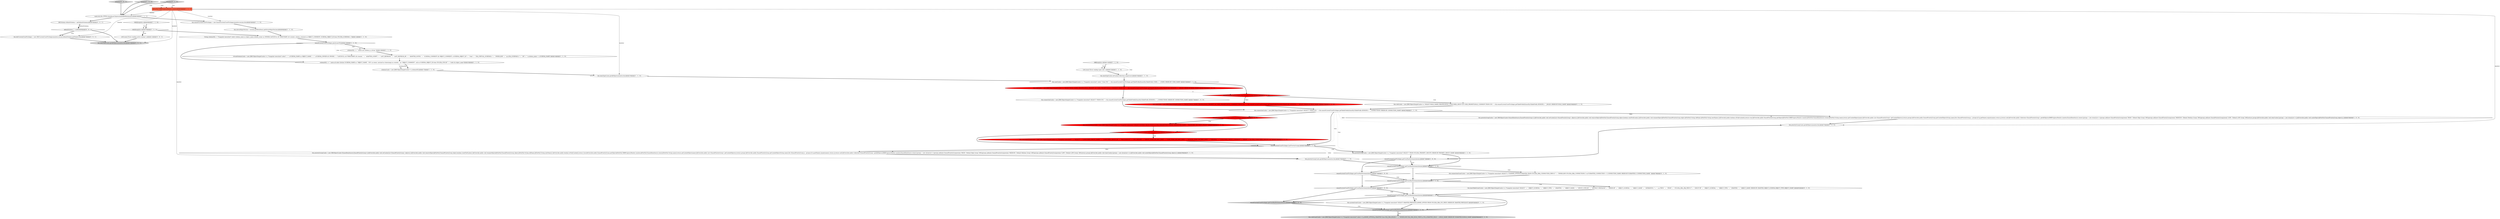 digraph {
16 [style = filled, label = "this.dataTypeCache.getAllObjects(monitor,this)@@@19@@@['1', '1', '0']", fillcolor = white, shape = ellipse image = "AAA0AAABBB1BBB"];
26 [style = filled, label = "exasolCurrentUserPrivileges.hasPriorityGroups()@@@35@@@['1', '1', '0']", fillcolor = white, shape = diamond image = "AAA0AAABBB1BBB"];
0 [style = filled, label = "this.priorityGroupCache = new JDBCObjectSimpleCache<>(,\"/*snapshot execution*/ SELECT * FROM SYS.EXA_PRIORITY_GROUPS ORDER BY PRIORITY_GROUP_NAME\")@@@36@@@['1', '1', '0']", fillcolor = white, shape = ellipse image = "AAA0AAABBB1BBB"];
31 [style = filled, label = "exasolCurrentUserPrivileges.getUserHasDictionaryAccess()@@@78@@@['1', '0', '0']", fillcolor = white, shape = diamond image = "AAA0AAABBB1BBB"];
42 [style = filled, label = "this.roleCache = new JDBCObjectSimpleCache<>(,\"SELECT ROLE_NAME,CREATED,ROLE_CONSUMER_GROUP AS USER_PRIORITY,ROLE_COMMENT FROM SYS.\" + this.exasolCurrentUserPrivileges.getTablePrefix(ExasolSysTablePrefix.SESSION) + \"_ROLES ORDER BY ROLE_NAME\")@@@26@@@['0', '1', '0']", fillcolor = white, shape = ellipse image = "AAA0AAABBB2BBB"];
28 [style = filled, label = "this.connectionCache = new JDBCObjectSimpleCache<>(,\"/*snapshot execution*/ SELECT * FROM SYS.\" + this.exasolCurrentUserPrivileges.getTablePrefix(ExasolSysTablePrefix.SESSION) + \"_CONNECTIONS ORDER BY CONNECTION_NAME\")@@@28@@@['1', '1', '0']", fillcolor = white, shape = ellipse image = "AAA0AAABBB1BBB"];
49 [style = filled, label = "this.db2CurrentUserPrivileges = new DB2CurrentUserPrivileges(monitor,session,defaultSchema.getName(),this)@@@7@@@['0', '0', '1']", fillcolor = white, shape = ellipse image = "AAA0AAABBB3BBB"];
11 [style = filled, label = "this.priorityGroupCache = new DBSObjectCache<ExasolDataSource,ExasolPriorityGroup>(){@Override public void setCache(List<ExasolPriorityGroup> objects){}@Override public void removeObject(@NotNull ExasolPriorityGroup object,boolean resetFullCache){}@Override public void renameObject(@NotNull ExasolPriorityGroup object,@NotNull String oldName,@NotNull String newName){}@Override public boolean isFullyCached(){return true}@Override public ExasolPriorityGroup getObject(@NotNull DBRProgressMonitor monitor,@NotNull ExasolDataSource owner,@NotNull String name){return getCachedObject(name)}@Override public List<ExasolPriorityGroup> getCachedObjects(){return groups}@Override public ExasolPriorityGroup getCachedObject(String name){for (ExasolPriorityGroup p : groups){if (p.getName().equals(name)) return p}return null}@Override public Collection<ExasolPriorityGroup> getAllObjects(DBRProgressMonitor monitor,ExasolDataSource owner){groups = new ArrayList<>()groups.add(new ExasolPriorityGroup(owner,\"HIGH\",\"Default High Group\",900))groups.add(new ExasolPriorityGroup(owner,\"MEDIUM\",\"Default Medium Group\",900))groups.add(new ExasolPriorityGroup(owner,\"LOW\",\"Default LOW Group\",900))return groups}@Override public void clearCache(){groups = new ArrayList<>()}@Override public void cacheObject(@NotNull ExasolPriorityGroup object){}}@@@33@@@['1', '0', '0']", fillcolor = white, shape = ellipse image = "AAA0AAABBB1BBB"];
22 [style = filled, label = "this.roleCache = new JDBCObjectSimpleCache<>(,\"SELECT ROLE_NAME,CREATED,ROLE_PRIORITY AS USER_PRIORITY,ROLE_COMMENT FROM SYS.\" + this.exasolCurrentUserPrivileges.getTablePrefix(ExasolSysTablePrefix.SESSION) + \"_ROLES ORDER BY ROLE_NAME\")@@@26@@@['1', '0', '0']", fillcolor = red, shape = ellipse image = "AAA1AAABBB1BBB"];
30 [style = filled, label = "schemaCache = new JDBCObjectSimpleCache<>(,schemaSQL)@@@17@@@['1', '1', '0']", fillcolor = white, shape = ellipse image = "AAA0AAABBB1BBB"];
46 [style = filled, label = "initialize['0', '1', '0']", fillcolor = lightgray, shape = diamond image = "AAA0AAABBB2BBB"];
2 [style = filled, label = "exasolCurrentUserPrivileges.getUserHasDictionaryAccess()@@@72@@@['1', '0', '0']", fillcolor = white, shape = diamond image = "AAA0AAABBB1BBB"];
6 [style = filled, label = "virtualSchemaCache = new JDBCObjectSimpleCache<>(,\"/*snapshot execution*/ select\" + \" s.SCHEMA_NAME as OBJECT_NAME,\" + \" s.SCHEMA_OWNER AS OWNER,\" + \"CAST(NULL AS TIMESTAMP) AS created, \" + \" ADAPTER_SCRIPT,\" + \" LAST_REFRESH,\" + \" LAST_REFRESH_BY,\" + \" ADAPTER_NOTES,\" + \" SCHEMA_COMMENT AS OBJECT_COMMENT, s.SCHEMA_OBJECT_ID\" + \" from\" + \" EXA_VIRTUAL_SCHEMAS s\" + \" INNER JOIN\" + \" sys.EXA_SCHEMAS o\" + \" ON\" + \" o.schema_name = s.SCHEMA_NAME\")@@@14@@@['1', '1', '0']", fillcolor = white, shape = ellipse image = "AAA0AAABBB1BBB"];
8 [style = filled, label = "exasolCurrentUserPrivileges.getatLeastV6()@@@12@@@['1', '1', '0']", fillcolor = white, shape = diamond image = "AAA0AAABBB1BBB"];
18 [style = filled, label = "LOG.warn(\"Error reading types info\",e)@@@22@@@['1', '1', '0']", fillcolor = white, shape = ellipse image = "AAA0AAABBB1BBB"];
47 [style = filled, label = "DB2Schema defaultSchema = getDefaultSchema()@@@5@@@['0', '0', '1']", fillcolor = white, shape = ellipse image = "AAA0AAABBB3BBB"];
38 [style = filled, label = "this.consumerGroupCache = new JDBCObjectSimpleCache<>(,\"/*snapshot execution*/ \" + \"SELECT\" + \"CONSUMER_GROUP_NAME,\" + \"CONSUMER_GROUP_ID,\" + \"PRECEDENCE,\" + \"CPU_WEIGHT,\" + \"GROUP_TEMP_DB_RAM_LIMIT,\" + \"USER_TEMP_DB_RAM_LIMIT,\" + \"SESSION_TEMP_DB_RAM_LIMIT,\" + \"CREATED,\" + \"CONSUMER_GROUP_COMMENT\" + \"FROM\" + \"sys.EXA_CONSUMER_GROUPS ecg\")@@@33@@@['0', '1', '0']", fillcolor = red, shape = ellipse image = "AAA1AAABBB2BBB"];
3 [style = filled, label = "SQLException e@@@10@@@['1', '1', '1']", fillcolor = white, shape = diamond image = "AAA0AAABBB1BBB"];
5 [style = filled, label = "schemaSQL += \" where not schema_is_virtual \"@@@13@@@['1', '1', '0']", fillcolor = white, shape = ellipse image = "AAA0AAABBB1BBB"];
13 [style = filled, label = "this.exasolCurrentUserPrivileges = new ExasolCurrentUserPrivileges(monitor,session,this)@@@5@@@['1', '1', '0']", fillcolor = white, shape = ellipse image = "AAA0AAABBB1BBB"];
14 [style = filled, label = "DBException e@@@21@@@['1', '1', '0']", fillcolor = white, shape = diamond image = "AAA0AAABBB1BBB"];
33 [style = filled, label = "exasolCurrentUserPrivileges.hasPasswortPolicy()@@@29@@@['0', '1', '0']", fillcolor = red, shape = diamond image = "AAA1AAABBB2BBB"];
1 [style = filled, label = "exasolCurrentUserPrivileges.getUserHasDictionaryAccess()@@@78@@@['1', '1', '0']", fillcolor = white, shape = diamond image = "AAA0AAABBB1BBB"];
9 [style = filled, label = "exasolCurrentUserPrivileges.getUserHasDictionaryAccess()@@@75@@@['1', '0', '0']", fillcolor = white, shape = diamond image = "AAA0AAABBB1BBB"];
29 [style = filled, label = "exasolCurrentUserPrivileges.getUserHasDictionaryAccess()@@@87@@@['1', '1', '0']", fillcolor = lightgray, shape = diamond image = "AAA0AAABBB1BBB"];
44 [style = filled, label = "this.baseTableGrantCache = new JDBCObjectSimpleCache<>(,\"/*snapshot execution*/ SELECT \" + \" OBJECT_SCHEMA,\" + \" OBJECT_TYPE,\" + \" GRANTEE,\" + \" OBJECT_NAME,\" + \" GROUP_CONCAT(\" + \" DISTINCT PRIVILEGE\" + \" ORDER BY\" + \" OBJECT_SCHEMA,\" + \" OBJECT_NAME\" + \" SEPARATOR '|'\" + \" ) as PRIVS \" + \" FROM\" + \" SYS.EXA_DBA_OBJ_PRIVS P\" + \" GROUP BY\" + \" OBJECT_SCHEMA,\" + \" OBJECT_TYPE,\" + \" GRANTEE,\" + \" OBJECT_NAME ORDER BY GRANTEE,OBJECT_SCHEMA,OBJECT_TYPE,OBJECT_NAME\")@@@82@@@['0', '1', '0']", fillcolor = white, shape = ellipse image = "AAA0AAABBB2BBB"];
17 [style = filled, label = "exasolCurrentUserPrivileges.getUserHasDictionaryAccess()@@@84@@@['1', '1', '0']", fillcolor = white, shape = diamond image = "AAA0AAABBB1BBB"];
19 [style = filled, label = "this.userCache = new JDBCObjectSimpleCache<>(,\"/*snapshot execution*/ select * from SYS.\" + this.exasolCurrentUserPrivileges.getTablePrefix(ExasolSysTablePrefix.USER) + \"_USERS ORDER BY USER_NAME\")@@@25@@@['1', '1', '0']", fillcolor = white, shape = ellipse image = "AAA0AAABBB1BBB"];
20 [style = filled, label = "SQLException e@@@8@@@['1', '1', '0']", fillcolor = white, shape = diamond image = "AAA0AAABBB1BBB"];
15 [style = filled, label = "super.edu.fdu.CPPDG.tinypdg.pe.ExpressionInfo@90bcbmonitor@@@3@@@['1', '1', '1']", fillcolor = white, shape = ellipse image = "AAA0AAABBB1BBB"];
34 [style = filled, label = "this.systemGrantCache = new JDBCObjectSimpleCache<>(,\"/*snapshot execution*/ SELECT GRANTEE,PRIVILEGE,ADMIN_OPTION FROM SYS.EXA_DBA_SYS_PRIVS ORDER BY GRANTEE,PRIVILEGE\")@@@85@@@['0', '1', '0']", fillcolor = white, shape = ellipse image = "AAA0AAABBB2BBB"];
35 [style = filled, label = "this.connectionGrantCache = new JDBCObjectSimpleCache<>(,\"/*snapshot execution*/ SELECT c.*,P.ADMIN_OPTION,P.GRANTEE FROM SYS.EXA_DBA_CONNECTION_PRIVS P \" + \"INNER JOIN SYS.EXA_DBA_CONNECTIONS C on P.GRANTED_CONNECTION = C.CONNECTION_NAME ORDER BY P.GRANTEE,C.CONNECTION_NAME \")@@@79@@@['0', '1', '0']", fillcolor = white, shape = ellipse image = "AAA0AAABBB2BBB"];
37 [style = filled, label = "this.priorityGroupCache.getAllObjects(monitor,this)@@@76@@@['0', '1', '0']", fillcolor = white, shape = ellipse image = "AAA0AAABBB2BBB"];
51 [style = filled, label = "this.dataTypeCache.getAllObjects(monitor,this)@@@14@@@['0', '0', '1']", fillcolor = lightgray, shape = ellipse image = "AAA0AAABBB3BBB"];
21 [style = filled, label = "this.driverMajorVersion = session.getMetaData().getDriverMajorVersion()@@@6@@@['1', '1', '0']", fillcolor = white, shape = ellipse image = "AAA0AAABBB1BBB"];
36 [style = filled, label = "this.securityPolicyCache = new JDBCObjectSimpleCache<>(,\"/*snapshot execution*/ SELECT SYSTEM_VALUE FROM sys.EXA_PARAMETERS WHERE PARAMETER_NAME = 'PASSWORD_SECURITY_POLICY'\")@@@30@@@['0', '1', '0']", fillcolor = red, shape = ellipse image = "AAA1AAABBB2BBB"];
7 [style = filled, label = "exasolCurrentUserPrivileges.getUserHasDictionaryAccess()@@@81@@@['1', '0', '0']", fillcolor = lightgray, shape = diamond image = "AAA0AAABBB1BBB"];
32 [style = filled, label = "@NotNull DBRProgressMonitor monitor@@@2@@@['1', '1', '1']", fillcolor = tomato, shape = box image = "AAA0AAABBB1BBB"];
25 [style = filled, label = "this.connectionCache = new JDBCObjectSimpleCache<>(,\"/*snapshot execution*/ SELECT * FROM SYS.\" + this.exasolCurrentUserPrivileges.getTablePrefix(ExasolSysTablePrefix.SESSION) + \"_CONNECTIONS ORDER BY CONNECTION_NAME\")@@@27@@@['1', '0', '0']", fillcolor = white, shape = ellipse image = "AAA0AAABBB1BBB"];
43 [style = filled, label = "exasolCurrentUserPrivileges.hasConsumerGroups()@@@26@@@['0', '1', '0']", fillcolor = red, shape = diamond image = "AAA1AAABBB2BBB"];
39 [style = filled, label = "this.roleGrantCache = new JDBCObjectSimpleCache<>(,\"/*snapshot execution*/ select r.*,p.ADMIN_OPTION,p.GRANTEE from EXA_DBA_ROLES r \" + \"INNER JOIN EXA_DBA_ROLE_PRIVS p ON p.GRANTED_ROLE = r.ROLE_NAME ORDER BY P.GRANTEE,R.ROLE_NAME\")@@@88@@@['0', '1', '0']", fillcolor = lightgray, shape = ellipse image = "AAA0AAABBB2BBB"];
40 [style = filled, label = "this.priorityGroupCache = new DBSObjectCache<ExasolDataSource,ExasolPriorityGroup>(){@Override public void setCache(List<ExasolPriorityGroup> objects){}@Override public void removeObject(@NotNull ExasolPriorityGroup object,boolean resetFullCache){}@Override public void renameObject(@NotNull ExasolPriorityGroup object,@NotNull String oldName,@NotNull String newName){}@Override public boolean isFullyCached(){return true}@Override public ExasolPriorityGroup getObject(@NotNull DBRProgressMonitor monitor,@NotNull ExasolDataSource owner,@NotNull String name){return getCachedObject(name)}@Override public List<ExasolPriorityGroup> getCachedObjects(){return groups}@Override public ExasolPriorityGroup getCachedObject(String name){for (ExasolPriorityGroup p : groups){if (p.getName().equals(name)) return p}return null}@Override public Collection<ExasolPriorityGroup> getAllObjects(DBRProgressMonitor monitor,ExasolDataSource owner){groups = new ArrayList<>()groups.add(new ExasolPriorityGroup(owner,\"HIGH\",\"Default High Group\",900))groups.add(new ExasolPriorityGroup(owner,\"MEDIUM\",\"Default Medium Group\",900))groups.add(new ExasolPriorityGroup(owner,\"LOW\",\"Default LOW Group\",900))return groups}@Override public void clearCache(){groups = new ArrayList<>()}@Override public void cacheObject(@NotNull ExasolPriorityGroup object){}}@@@39@@@['0', '1', '0']", fillcolor = white, shape = ellipse image = "AAA0AAABBB2BBB"];
12 [style = filled, label = "String schemaSQL = \"/*snapshot execution*/ select schema_name as object_name,schema_owner as OWNER,CAST(NULL AS TIMESTAMP) AS created, schema_comment as OBJECT_COMMENT, SCHEMA_OBJECT_ID from SYS.EXA_SCHEMAS s \"@@@11@@@['1', '1', '0']", fillcolor = white, shape = ellipse image = "AAA0AAABBB1BBB"];
45 [style = filled, label = "exasolCurrentUserPrivileges.hasConsumerGroups()@@@32@@@['0', '1', '0']", fillcolor = red, shape = diamond image = "AAA1AAABBB2BBB"];
48 [style = filled, label = "LOG.warn(\"Error reading active schema\",e)@@@11@@@['0', '0', '1']", fillcolor = white, shape = ellipse image = "AAA0AAABBB3BBB"];
52 [style = filled, label = "initialize['0', '0', '1']", fillcolor = lightgray, shape = diamond image = "AAA0AAABBB3BBB"];
24 [style = filled, label = "initialize['1', '0', '0']", fillcolor = lightgray, shape = diamond image = "AAA0AAABBB1BBB"];
23 [style = filled, label = "this.priorityGroupCache.getAllObjects(monitor,this)@@@70@@@['1', '0', '0']", fillcolor = white, shape = ellipse image = "AAA0AAABBB1BBB"];
4 [style = filled, label = "this.dataTypeCache.setCache(Collections.emptyList())@@@23@@@['1', '1', '0']", fillcolor = white, shape = ellipse image = "AAA0AAABBB1BBB"];
27 [style = filled, label = "exasolCurrentUserPrivileges.getUserHasDictionaryAccess()@@@81@@@['1', '1', '0']", fillcolor = white, shape = diamond image = "AAA0AAABBB1BBB"];
50 [style = filled, label = "defaultSchema != null@@@6@@@['0', '0', '1']", fillcolor = white, shape = diamond image = "AAA0AAABBB3BBB"];
10 [style = filled, label = "schemaSQL += \" union all select distinct SCHEMA_NAME as \"OBJECT_NAME\", 'SYS' as owner, cast(null as timestamp) as created, '' as \"OBJECT_COMMENT\", null as SCHEMA_OBJECT_ID from SYS.EXA_SYSCAT \" + \"order by object_name\"@@@16@@@['1', '1', '0']", fillcolor = white, shape = ellipse image = "AAA0AAABBB1BBB"];
41 [style = filled, label = "this.roleCache = new JDBCObjectSimpleCache<>(,\"SELECT ROLE_NAME,CREATED,ROLE_PRIORITY AS USER_PRIORITY,ROLE_COMMENT FROM SYS.\" + this.exasolCurrentUserPrivileges.getTablePrefix(ExasolSysTablePrefix.SESSION) + \"_ROLES ORDER BY ROLE_NAME\")@@@27@@@['0', '1', '0']", fillcolor = red, shape = ellipse image = "AAA1AAABBB2BBB"];
8->10 [style = bold, label=""];
27->44 [style = dotted, label="true"];
46->15 [style = bold, label=""];
27->44 [style = bold, label=""];
1->27 [style = bold, label=""];
43->42 [style = bold, label=""];
49->51 [style = bold, label=""];
26->40 [style = bold, label=""];
45->38 [style = dotted, label="true"];
41->28 [style = bold, label=""];
32->13 [style = solid, label="monitor"];
48->51 [style = bold, label=""];
32->16 [style = solid, label="monitor"];
45->38 [style = bold, label=""];
27->17 [style = bold, label=""];
33->45 [style = bold, label=""];
17->34 [style = dotted, label="true"];
38->26 [style = bold, label=""];
28->23 [style = dotted, label="false"];
14->18 [style = dotted, label="true"];
40->37 [style = bold, label=""];
7->29 [style = bold, label=""];
22->25 [style = bold, label=""];
32->37 [style = solid, label="monitor"];
1->35 [style = dotted, label="true"];
15->13 [style = bold, label=""];
25->28 [style = bold, label=""];
28->11 [style = dotted, label="false"];
29->39 [style = bold, label=""];
22->43 [style = dashed, label="0"];
37->1 [style = bold, label=""];
4->19 [style = bold, label=""];
52->32 [style = dotted, label="true"];
27->31 [style = bold, label=""];
32->51 [style = solid, label="monitor"];
1->35 [style = bold, label=""];
20->3 [style = bold, label=""];
3->48 [style = dotted, label="true"];
2->9 [style = bold, label=""];
16->19 [style = bold, label=""];
44->17 [style = bold, label=""];
50->49 [style = bold, label=""];
10->30 [style = solid, label="schemaSQL"];
7->29 [style = dotted, label="true"];
46->32 [style = dotted, label="true"];
26->0 [style = bold, label=""];
17->34 [style = bold, label=""];
5->6 [style = bold, label=""];
18->4 [style = bold, label=""];
33->36 [style = bold, label=""];
31->17 [style = dotted, label="true"];
20->3 [style = dotted, label="true"];
14->18 [style = bold, label=""];
15->47 [style = bold, label=""];
14->4 [style = dotted, label="true"];
19->22 [style = bold, label=""];
29->39 [style = dotted, label="true"];
52->15 [style = bold, label=""];
50->49 [style = dotted, label="true"];
34->29 [style = bold, label=""];
24->32 [style = dotted, label="true"];
2->1 [style = bold, label=""];
9->31 [style = bold, label=""];
43->41 [style = dotted, label="false"];
28->26 [style = bold, label=""];
26->37 [style = dotted, label="false"];
3->12 [style = bold, label=""];
31->7 [style = bold, label=""];
47->50 [style = bold, label=""];
1->9 [style = bold, label=""];
21->12 [style = bold, label=""];
9->27 [style = bold, label=""];
28->0 [style = dotted, label="true"];
8->6 [style = dotted, label="true"];
12->8 [style = bold, label=""];
0->1 [style = bold, label=""];
6->10 [style = bold, label=""];
43->41 [style = bold, label=""];
23->2 [style = bold, label=""];
31->17 [style = bold, label=""];
42->28 [style = bold, label=""];
19->43 [style = bold, label=""];
10->30 [style = bold, label=""];
24->15 [style = bold, label=""];
35->27 [style = bold, label=""];
32->23 [style = solid, label="monitor"];
28->11 [style = bold, label=""];
0->2 [style = bold, label=""];
43->42 [style = dotted, label="true"];
26->40 [style = dotted, label="false"];
32->15 [style = solid, label="monitor"];
33->36 [style = dotted, label="true"];
9->27 [style = dotted, label="true"];
17->7 [style = bold, label=""];
47->50 [style = solid, label="defaultSchema"];
3->48 [style = bold, label=""];
28->33 [style = bold, label=""];
8->5 [style = bold, label=""];
8->5 [style = dotted, label="true"];
2->1 [style = dotted, label="true"];
50->51 [style = bold, label=""];
28->26 [style = dotted, label="true"];
45->26 [style = bold, label=""];
36->45 [style = bold, label=""];
13->21 [style = bold, label=""];
30->16 [style = bold, label=""];
17->29 [style = bold, label=""];
11->23 [style = bold, label=""];
26->0 [style = dotted, label="true"];
32->49 [style = solid, label="monitor"];
}
